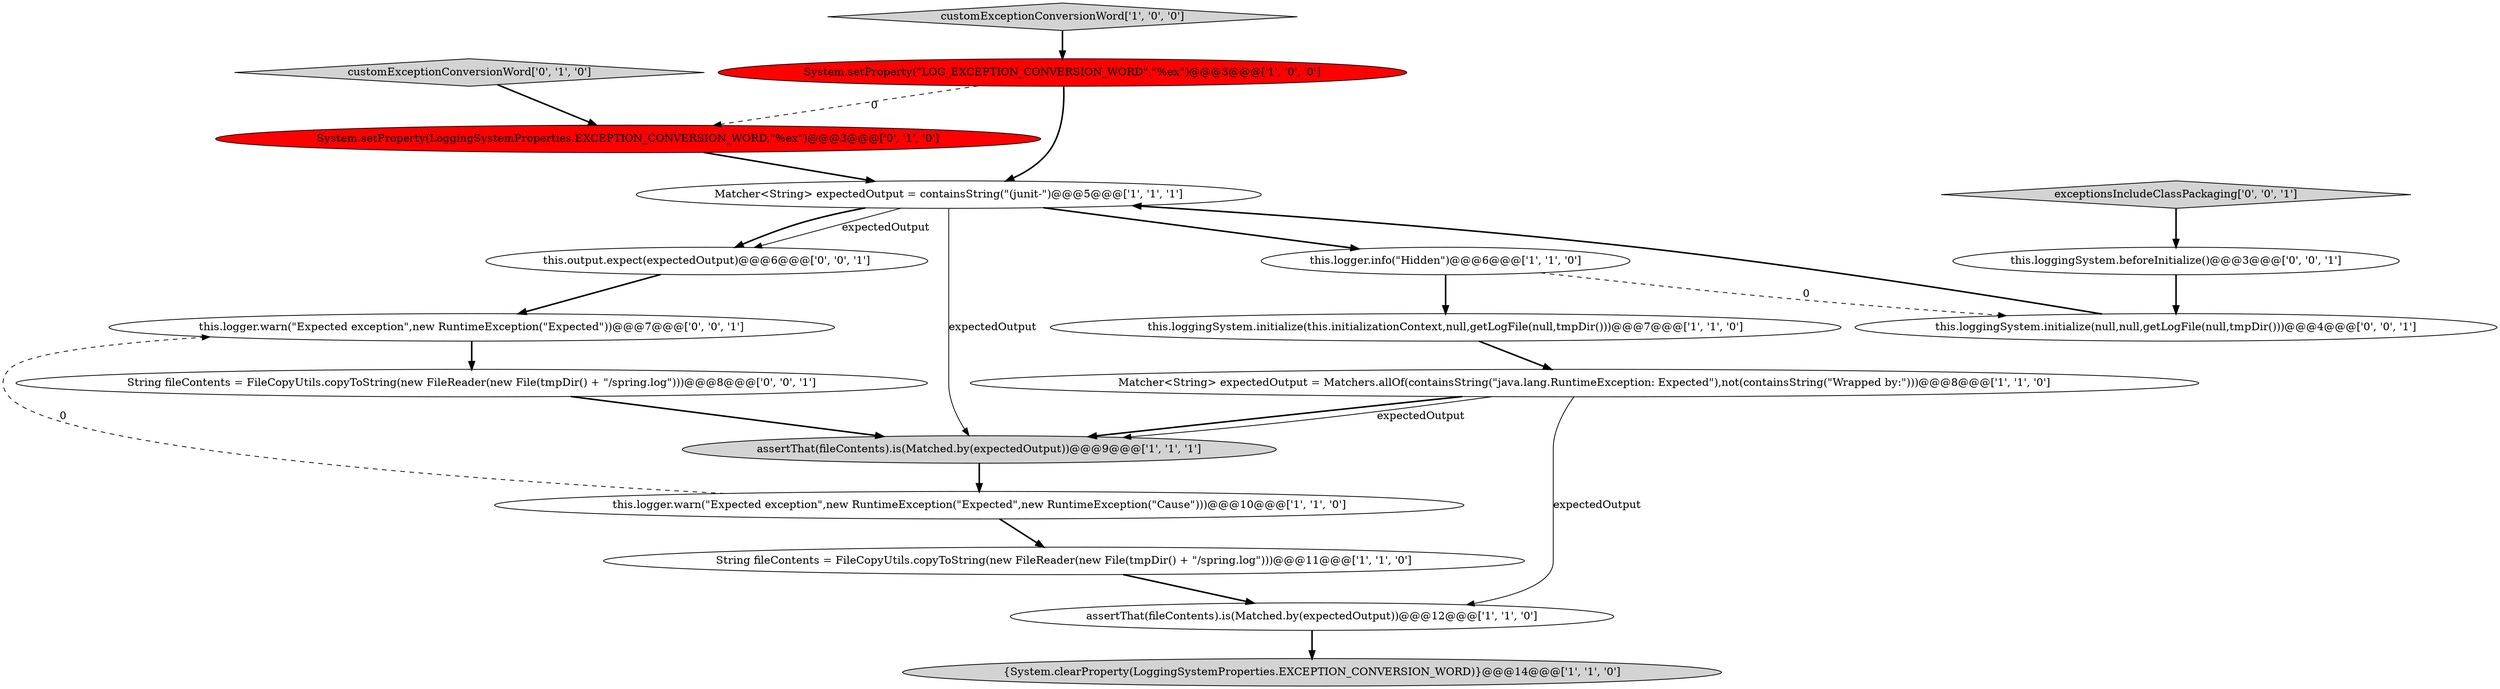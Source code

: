 digraph {
11 [style = filled, label = "customExceptionConversionWord['0', '1', '0']", fillcolor = lightgray, shape = diamond image = "AAA0AAABBB2BBB"];
8 [style = filled, label = "this.logger.warn(\"Expected exception\",new RuntimeException(\"Expected\",new RuntimeException(\"Cause\")))@@@10@@@['1', '1', '0']", fillcolor = white, shape = ellipse image = "AAA0AAABBB1BBB"];
10 [style = filled, label = "String fileContents = FileCopyUtils.copyToString(new FileReader(new File(tmpDir() + \"/spring.log\")))@@@11@@@['1', '1', '0']", fillcolor = white, shape = ellipse image = "AAA0AAABBB1BBB"];
7 [style = filled, label = "Matcher<String> expectedOutput = containsString(\"(junit-\")@@@5@@@['1', '1', '1']", fillcolor = white, shape = ellipse image = "AAA0AAABBB1BBB"];
6 [style = filled, label = "assertThat(fileContents).is(Matched.by(expectedOutput))@@@12@@@['1', '1', '0']", fillcolor = white, shape = ellipse image = "AAA0AAABBB1BBB"];
3 [style = filled, label = "customExceptionConversionWord['1', '0', '0']", fillcolor = lightgray, shape = diamond image = "AAA0AAABBB1BBB"];
15 [style = filled, label = "this.logger.warn(\"Expected exception\",new RuntimeException(\"Expected\"))@@@7@@@['0', '0', '1']", fillcolor = white, shape = ellipse image = "AAA0AAABBB3BBB"];
0 [style = filled, label = "this.loggingSystem.initialize(this.initializationContext,null,getLogFile(null,tmpDir()))@@@7@@@['1', '1', '0']", fillcolor = white, shape = ellipse image = "AAA0AAABBB1BBB"];
17 [style = filled, label = "this.output.expect(expectedOutput)@@@6@@@['0', '0', '1']", fillcolor = white, shape = ellipse image = "AAA0AAABBB3BBB"];
5 [style = filled, label = "Matcher<String> expectedOutput = Matchers.allOf(containsString(\"java.lang.RuntimeException: Expected\"),not(containsString(\"Wrapped by:\")))@@@8@@@['1', '1', '0']", fillcolor = white, shape = ellipse image = "AAA0AAABBB1BBB"];
12 [style = filled, label = "System.setProperty(LoggingSystemProperties.EXCEPTION_CONVERSION_WORD,\"%ex\")@@@3@@@['0', '1', '0']", fillcolor = red, shape = ellipse image = "AAA1AAABBB2BBB"];
13 [style = filled, label = "this.loggingSystem.beforeInitialize()@@@3@@@['0', '0', '1']", fillcolor = white, shape = ellipse image = "AAA0AAABBB3BBB"];
18 [style = filled, label = "this.loggingSystem.initialize(null,null,getLogFile(null,tmpDir()))@@@4@@@['0', '0', '1']", fillcolor = white, shape = ellipse image = "AAA0AAABBB3BBB"];
16 [style = filled, label = "exceptionsIncludeClassPackaging['0', '0', '1']", fillcolor = lightgray, shape = diamond image = "AAA0AAABBB3BBB"];
14 [style = filled, label = "String fileContents = FileCopyUtils.copyToString(new FileReader(new File(tmpDir() + \"/spring.log\")))@@@8@@@['0', '0', '1']", fillcolor = white, shape = ellipse image = "AAA0AAABBB3BBB"];
9 [style = filled, label = "assertThat(fileContents).is(Matched.by(expectedOutput))@@@9@@@['1', '1', '1']", fillcolor = lightgray, shape = ellipse image = "AAA0AAABBB1BBB"];
1 [style = filled, label = "this.logger.info(\"Hidden\")@@@6@@@['1', '1', '0']", fillcolor = white, shape = ellipse image = "AAA0AAABBB1BBB"];
4 [style = filled, label = "System.setProperty(\"LOG_EXCEPTION_CONVERSION_WORD\",\"%ex\")@@@3@@@['1', '0', '0']", fillcolor = red, shape = ellipse image = "AAA1AAABBB1BBB"];
2 [style = filled, label = "{System.clearProperty(LoggingSystemProperties.EXCEPTION_CONVERSION_WORD)}@@@14@@@['1', '1', '0']", fillcolor = lightgray, shape = ellipse image = "AAA0AAABBB1BBB"];
8->10 [style = bold, label=""];
5->6 [style = solid, label="expectedOutput"];
16->13 [style = bold, label=""];
7->1 [style = bold, label=""];
7->17 [style = bold, label=""];
5->9 [style = bold, label=""];
15->14 [style = bold, label=""];
5->9 [style = solid, label="expectedOutput"];
8->15 [style = dashed, label="0"];
11->12 [style = bold, label=""];
1->18 [style = dashed, label="0"];
1->0 [style = bold, label=""];
7->9 [style = solid, label="expectedOutput"];
9->8 [style = bold, label=""];
3->4 [style = bold, label=""];
10->6 [style = bold, label=""];
12->7 [style = bold, label=""];
4->7 [style = bold, label=""];
4->12 [style = dashed, label="0"];
6->2 [style = bold, label=""];
7->17 [style = solid, label="expectedOutput"];
17->15 [style = bold, label=""];
14->9 [style = bold, label=""];
18->7 [style = bold, label=""];
13->18 [style = bold, label=""];
0->5 [style = bold, label=""];
}

